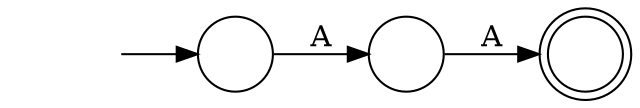 digraph Automaton {
  rankdir = LR;
  0 [shape=doublecircle,label=""];
  1 [shape=circle,label=""];
  initial [shape=plaintext,label=""];
  initial -> 1
  1 -> 2 [label="A"]
  2 [shape=circle,label=""];
  2 -> 0 [label="A"]
}

